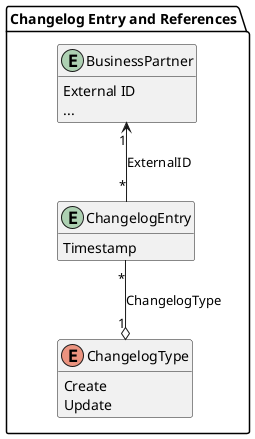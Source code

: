 @startuml changelog-entry

package "Changelog Entry and References" {
  entity BusinessPartner {
    External ID
    ...
  }
  
  entity ChangelogEntry {
    Timestamp
  }

  enum ChangelogType {
    Create
    Update
  }

  ChangelogEntry "*" -u-> "1" BusinessPartner : ExternalID

  ChangelogEntry "*" -d-o "1" ChangelogType : ChangelogType
}

hide methods
@enduml